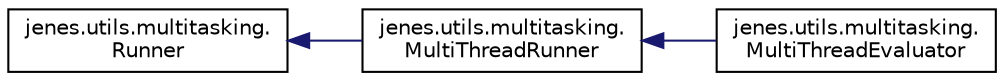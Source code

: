 digraph "Representación gráfica de la clase"
{
  edge [fontname="Helvetica",fontsize="10",labelfontname="Helvetica",labelfontsize="10"];
  node [fontname="Helvetica",fontsize="10",shape=record];
  rankdir="LR";
  Node1 [label="jenes.utils.multitasking.\lRunner",height=0.2,width=0.4,color="black", fillcolor="white", style="filled",URL="$classjenes_1_1utils_1_1multitasking_1_1_runner.html"];
  Node1 -> Node2 [dir="back",color="midnightblue",fontsize="10",style="solid",fontname="Helvetica"];
  Node2 [label="jenes.utils.multitasking.\lMultiThreadRunner",height=0.2,width=0.4,color="black", fillcolor="white", style="filled",URL="$classjenes_1_1utils_1_1multitasking_1_1_multi_thread_runner.html"];
  Node2 -> Node3 [dir="back",color="midnightblue",fontsize="10",style="solid",fontname="Helvetica"];
  Node3 [label="jenes.utils.multitasking.\lMultiThreadEvaluator",height=0.2,width=0.4,color="black", fillcolor="white", style="filled",URL="$classjenes_1_1utils_1_1multitasking_1_1_multi_thread_evaluator.html"];
}
